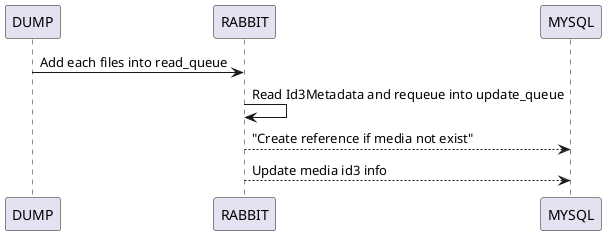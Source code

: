 @startuml
DUMP -> RABBIT: Add each files into read_queue
RABBIT -> RABBIT: Read Id3Metadata and requeue into update_queue
RABBIT --> MYSQL: "Create reference if media not exist"
RABBIT --> MYSQL: Update media id3 info

@enduml